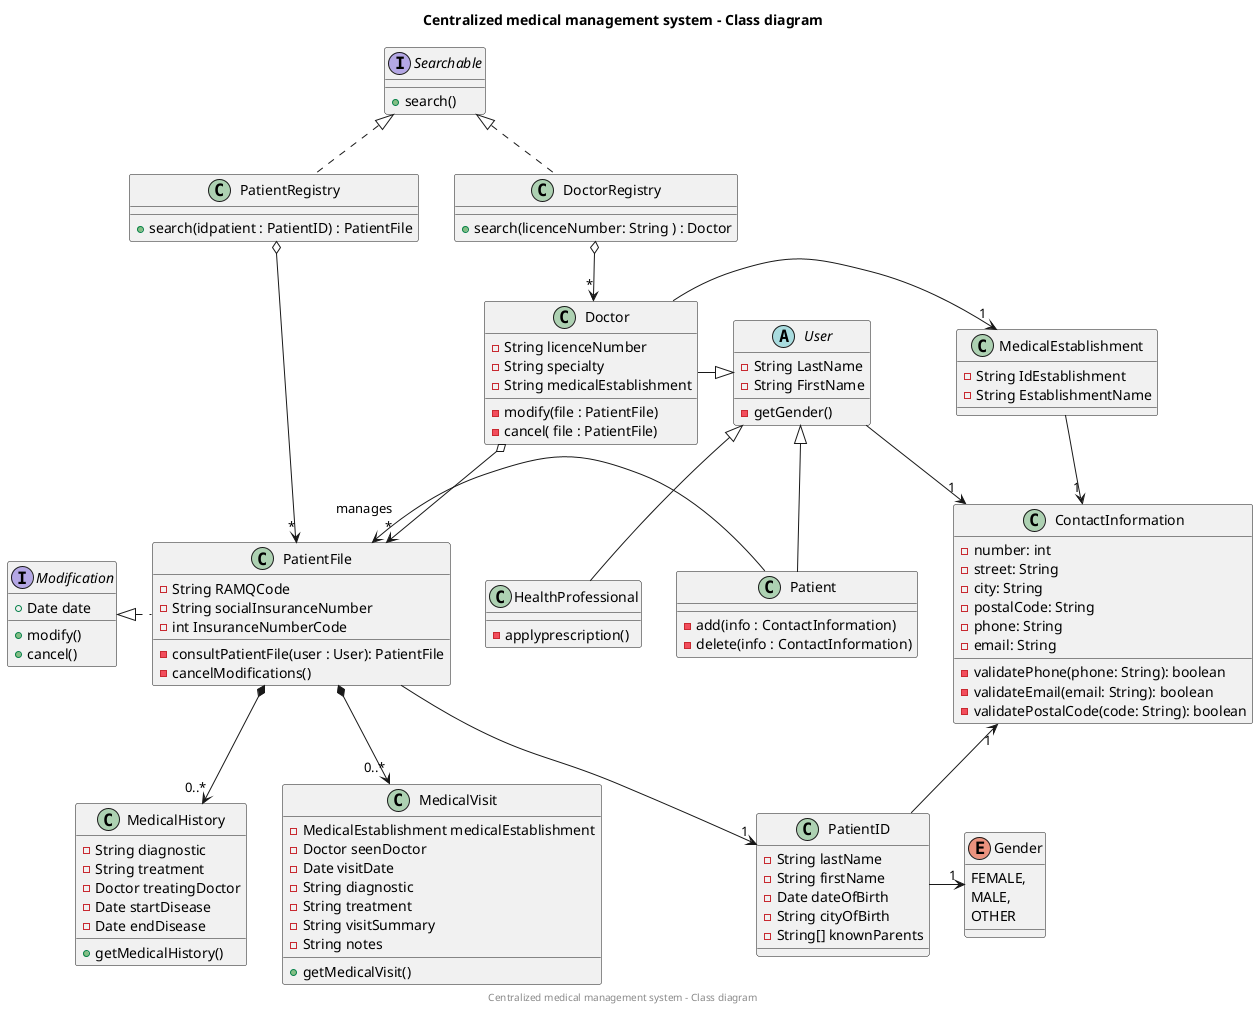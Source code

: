 @startuml
title Centralized medical management system - Class diagram
center footer Centralized medical management system - Class diagram

' TODO : Methods for each class.
' TODO : Add responsibilities? interfaces?
' TODO : clean up

class PatientRegistry {
+ search(idpatient : PatientID) : PatientFile
}
PatientRegistry o-> "*" PatientFile

interface Searchable {
+ search()
}
Searchable <|.. DoctorRegistry
Searchable <|.. PatientRegistry

class DoctorRegistry {
+ search(licenceNumber: String ) : Doctor
}
DoctorRegistry o--> "*" Doctor

class PatientFile{
     -String RAMQCode
     -String socialInsuranceNumber
     -int InsuranceNumberCode
'    -PatientID patientID
'    -MedicalVisits[] medicalVisits
'    -MedicalHistory[] medicalHistory

    'PRIVATE METHODS
    - consultPatientFile(user : User): PatientFile
    - cancelModifications()
}

abstract class User{
- String LastName
- String FirstName
{method} - getGender()
}




class Patient{
{method}- add(info : ContactInformation)
-delete(info : ContactInformation)
}
PatientFile <- Patient

User <|-- Patient
User -->"1" ContactInformation


class HealthProfessional{
{method} - applyprescription()
}

User <|-- HealthProfessional

class MedicalEstablishment{

- String IdEstablishment
- String EstablishmentName

}
MedicalEstablishment ->"1" ContactInformation
Doctor ->"1" MedicalEstablishment

class MedicalHistory{
    -String diagnostic
    -String treatment
    -Doctor treatingDoctor
    -Date startDisease
    -Date endDisease
'   -DatePair datePair
{method} + getMedicalHistory()
}

class MedicalVisit{
    -MedicalEstablishment medicalEstablishment
    -Doctor seenDoctor
    -Date visitDate
    -String diagnostic
    -String treatment
    -String visitSummary
    -String notes
{method} +getMedicalVisit()
}

class Doctor{
    -String licenceNumber
    -String specialty
    -String medicalEstablishment
{method}-modify(file : PatientFile)
-cancel( file : PatientFile)

}

class PatientID {
    -String lastName
    -String firstName
    -Date dateOfBirth
    -String cityOfBirth
    -String[] knownParents
}

class ContactInformation {
    - number: int
    - street: String
    - city: String
    - postalCode: String
    - phone: String
    - email: String
'    + modifyContactInfo()
    - validatePhone(phone: String): boolean
    - validateEmail(email: String): boolean
    - validatePostalCode(code: String): boolean
}

'class Interface{
'}



interface Modification {
+ Date date
{method}+modify()
+ cancel()

}
Modification <|. PatientFile

enum Gender{
    FEMALE,
    MALE,
    OTHER
}

'Interface -- Doctor
'Interface -- PatientFile

Doctor o--> "manages\r*" PatientFile
Doctor -|> User

PatientFile --> "1" PatientID
PatientFile *--> "0..*" MedicalHistory
PatientFile *--> "0..*" MedicalVisit



PatientID -> "1" Gender

ContactInformation "1" <- PatientID



@enduml

